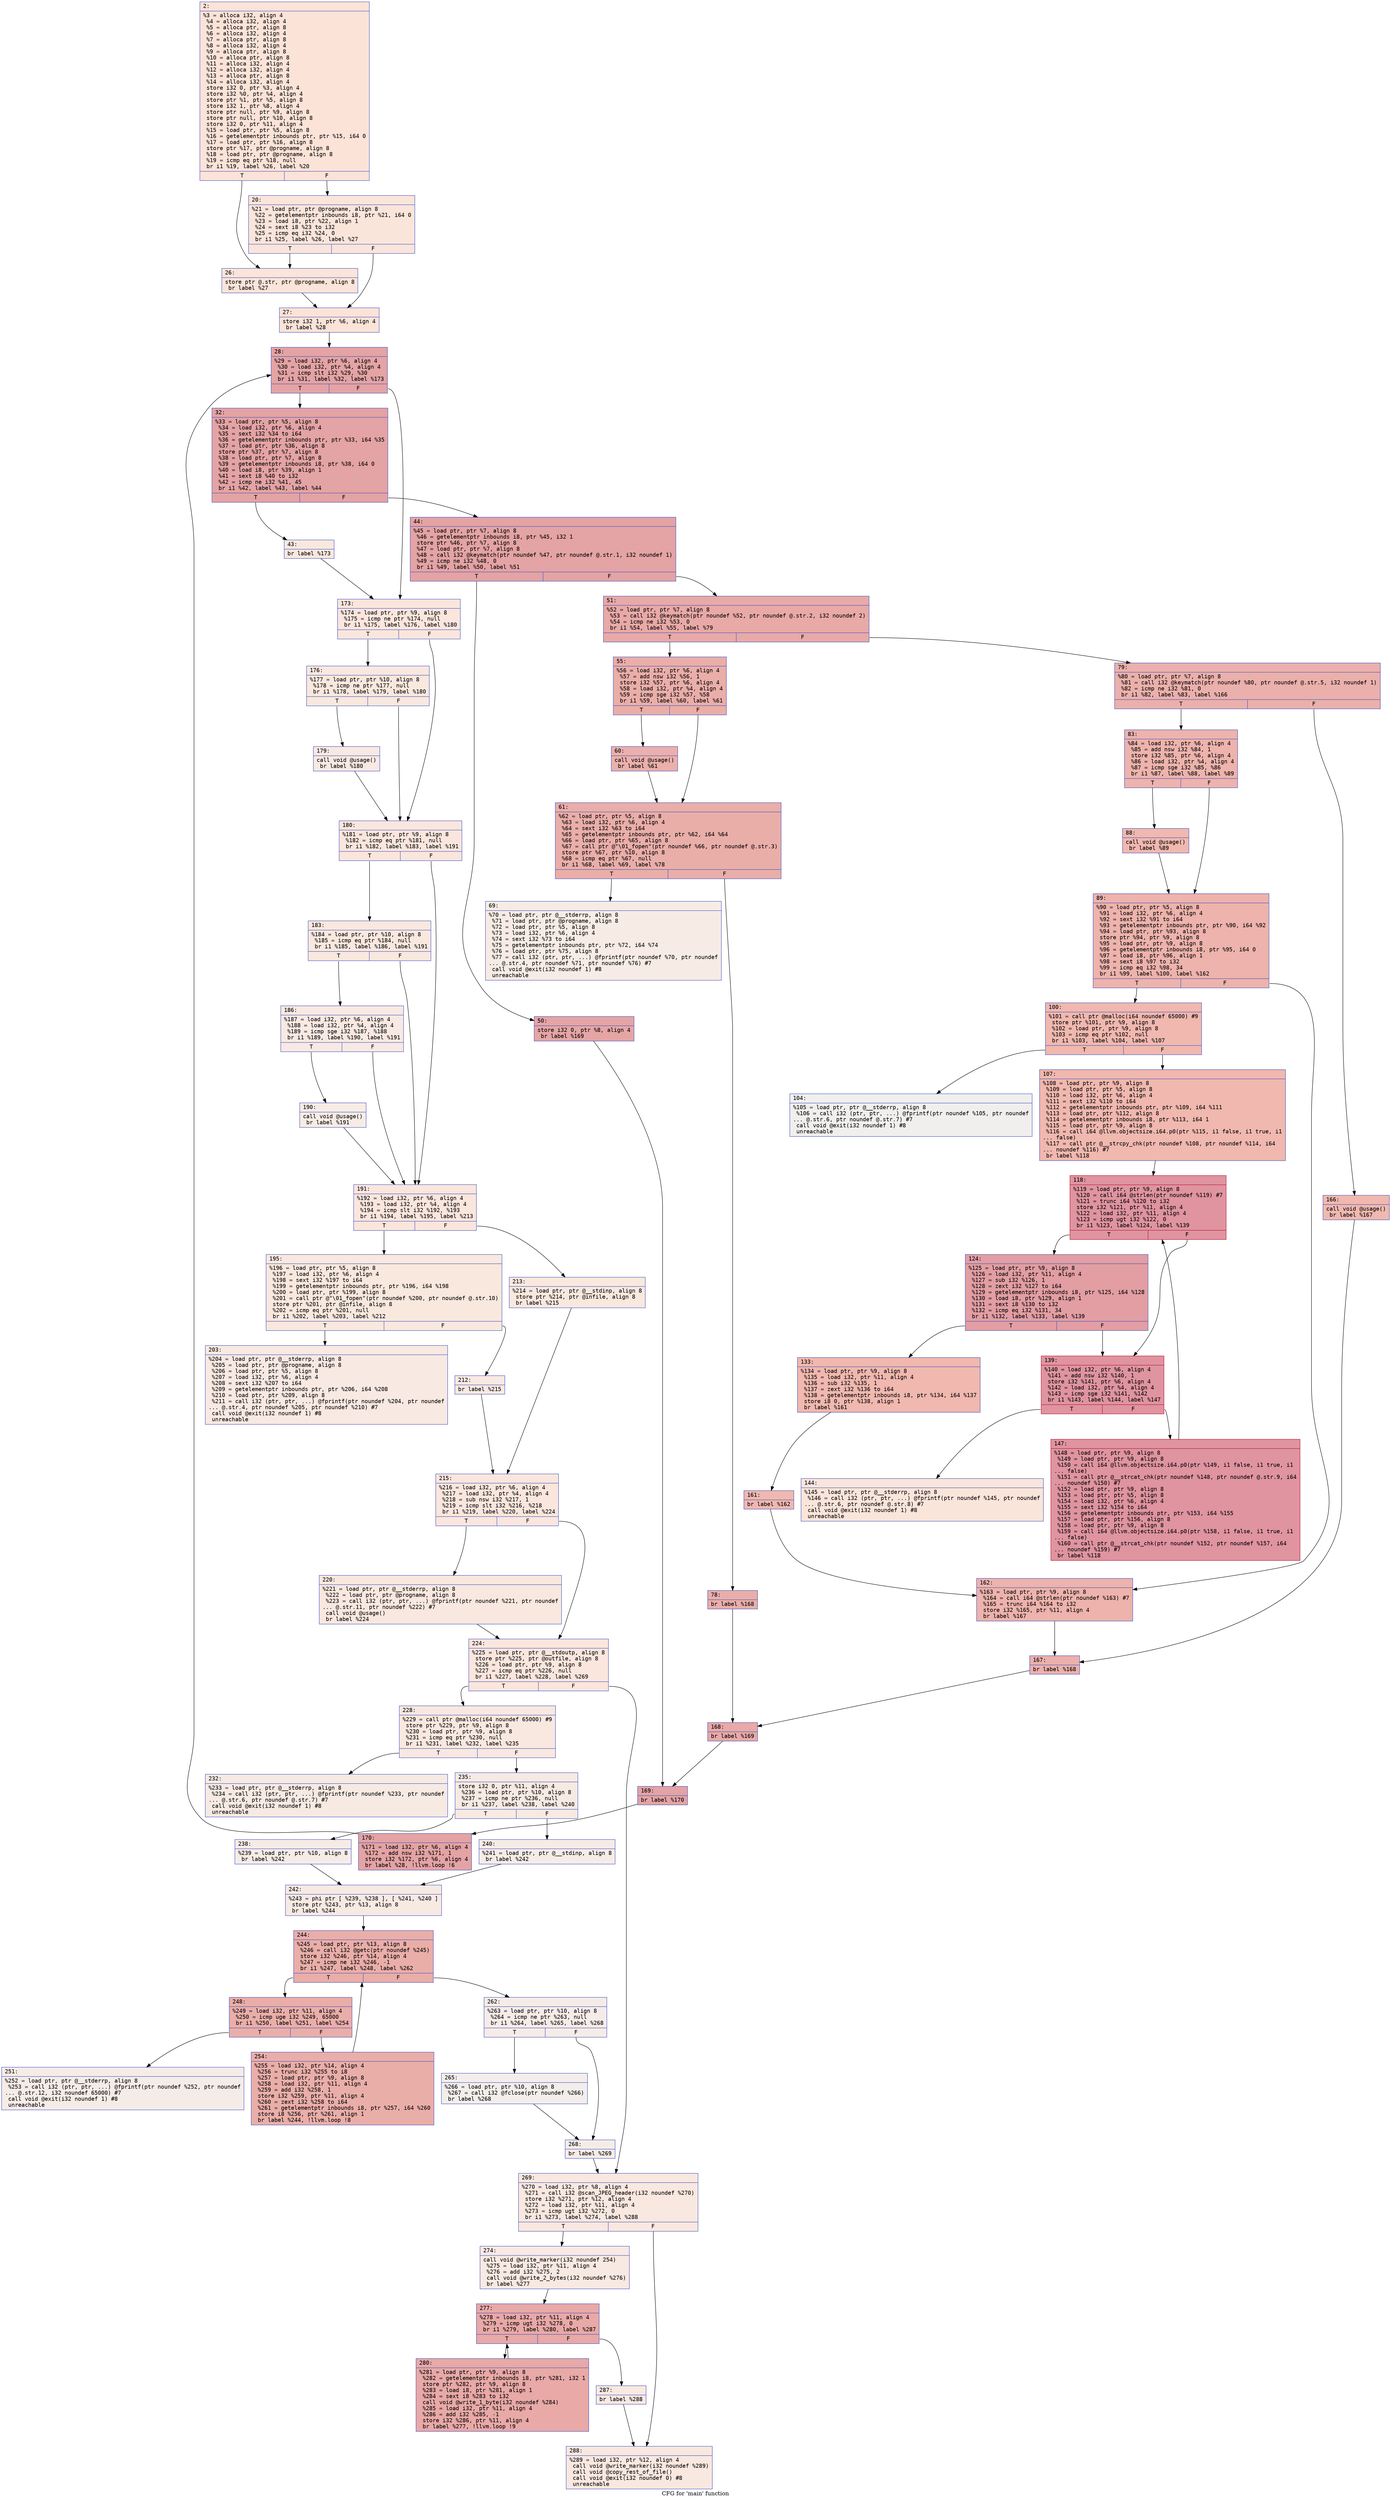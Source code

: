 digraph "CFG for 'main' function" {
	label="CFG for 'main' function";

	Node0x6000022722b0 [shape=record,color="#3d50c3ff", style=filled, fillcolor="#f6bfa670" fontname="Courier",label="{2:\l|  %3 = alloca i32, align 4\l  %4 = alloca i32, align 4\l  %5 = alloca ptr, align 8\l  %6 = alloca i32, align 4\l  %7 = alloca ptr, align 8\l  %8 = alloca i32, align 4\l  %9 = alloca ptr, align 8\l  %10 = alloca ptr, align 8\l  %11 = alloca i32, align 4\l  %12 = alloca i32, align 4\l  %13 = alloca ptr, align 8\l  %14 = alloca i32, align 4\l  store i32 0, ptr %3, align 4\l  store i32 %0, ptr %4, align 4\l  store ptr %1, ptr %5, align 8\l  store i32 1, ptr %8, align 4\l  store ptr null, ptr %9, align 8\l  store ptr null, ptr %10, align 8\l  store i32 0, ptr %11, align 4\l  %15 = load ptr, ptr %5, align 8\l  %16 = getelementptr inbounds ptr, ptr %15, i64 0\l  %17 = load ptr, ptr %16, align 8\l  store ptr %17, ptr @progname, align 8\l  %18 = load ptr, ptr @progname, align 8\l  %19 = icmp eq ptr %18, null\l  br i1 %19, label %26, label %20\l|{<s0>T|<s1>F}}"];
	Node0x6000022722b0:s0 -> Node0x600002272350[tooltip="2 -> 26\nProbability 50.00%" ];
	Node0x6000022722b0:s1 -> Node0x600002272300[tooltip="2 -> 20\nProbability 50.00%" ];
	Node0x600002272300 [shape=record,color="#3d50c3ff", style=filled, fillcolor="#f4c5ad70" fontname="Courier",label="{20:\l|  %21 = load ptr, ptr @progname, align 8\l  %22 = getelementptr inbounds i8, ptr %21, i64 0\l  %23 = load i8, ptr %22, align 1\l  %24 = sext i8 %23 to i32\l  %25 = icmp eq i32 %24, 0\l  br i1 %25, label %26, label %27\l|{<s0>T|<s1>F}}"];
	Node0x600002272300:s0 -> Node0x600002272350[tooltip="20 -> 26\nProbability 50.00%" ];
	Node0x600002272300:s1 -> Node0x6000022723a0[tooltip="20 -> 27\nProbability 50.00%" ];
	Node0x600002272350 [shape=record,color="#3d50c3ff", style=filled, fillcolor="#f5c1a970" fontname="Courier",label="{26:\l|  store ptr @.str, ptr @progname, align 8\l  br label %27\l}"];
	Node0x600002272350 -> Node0x6000022723a0[tooltip="26 -> 27\nProbability 100.00%" ];
	Node0x6000022723a0 [shape=record,color="#3d50c3ff", style=filled, fillcolor="#f6bfa670" fontname="Courier",label="{27:\l|  store i32 1, ptr %6, align 4\l  br label %28\l}"];
	Node0x6000022723a0 -> Node0x6000022723f0[tooltip="27 -> 28\nProbability 100.00%" ];
	Node0x6000022723f0 [shape=record,color="#3d50c3ff", style=filled, fillcolor="#c32e3170" fontname="Courier",label="{28:\l|  %29 = load i32, ptr %6, align 4\l  %30 = load i32, ptr %4, align 4\l  %31 = icmp slt i32 %29, %30\l  br i1 %31, label %32, label %173\l|{<s0>T|<s1>F}}"];
	Node0x6000022723f0:s0 -> Node0x600002272440[tooltip="28 -> 32\nProbability 100.00%" ];
	Node0x6000022723f0:s1 -> Node0x600002272da0[tooltip="28 -> 173\nProbability 0.00%" ];
	Node0x600002272440 [shape=record,color="#3d50c3ff", style=filled, fillcolor="#c32e3170" fontname="Courier",label="{32:\l|  %33 = load ptr, ptr %5, align 8\l  %34 = load i32, ptr %6, align 4\l  %35 = sext i32 %34 to i64\l  %36 = getelementptr inbounds ptr, ptr %33, i64 %35\l  %37 = load ptr, ptr %36, align 8\l  store ptr %37, ptr %7, align 8\l  %38 = load ptr, ptr %7, align 8\l  %39 = getelementptr inbounds i8, ptr %38, i64 0\l  %40 = load i8, ptr %39, align 1\l  %41 = sext i8 %40 to i32\l  %42 = icmp ne i32 %41, 45\l  br i1 %42, label %43, label %44\l|{<s0>T|<s1>F}}"];
	Node0x600002272440:s0 -> Node0x600002272490[tooltip="32 -> 43\nProbability 0.00%" ];
	Node0x600002272440:s1 -> Node0x6000022724e0[tooltip="32 -> 44\nProbability 100.00%" ];
	Node0x600002272490 [shape=record,color="#3d50c3ff", style=filled, fillcolor="#f2cab570" fontname="Courier",label="{43:\l|  br label %173\l}"];
	Node0x600002272490 -> Node0x600002272da0[tooltip="43 -> 173\nProbability 100.00%" ];
	Node0x6000022724e0 [shape=record,color="#3d50c3ff", style=filled, fillcolor="#c32e3170" fontname="Courier",label="{44:\l|  %45 = load ptr, ptr %7, align 8\l  %46 = getelementptr inbounds i8, ptr %45, i32 1\l  store ptr %46, ptr %7, align 8\l  %47 = load ptr, ptr %7, align 8\l  %48 = call i32 @keymatch(ptr noundef %47, ptr noundef @.str.1, i32 noundef 1)\l  %49 = icmp ne i32 %48, 0\l  br i1 %49, label %50, label %51\l|{<s0>T|<s1>F}}"];
	Node0x6000022724e0:s0 -> Node0x600002272530[tooltip="44 -> 50\nProbability 62.50%" ];
	Node0x6000022724e0:s1 -> Node0x600002272580[tooltip="44 -> 51\nProbability 37.50%" ];
	Node0x600002272530 [shape=record,color="#3d50c3ff", style=filled, fillcolor="#c5333470" fontname="Courier",label="{50:\l|  store i32 0, ptr %8, align 4\l  br label %169\l}"];
	Node0x600002272530 -> Node0x600002272d00[tooltip="50 -> 169\nProbability 100.00%" ];
	Node0x600002272580 [shape=record,color="#3d50c3ff", style=filled, fillcolor="#ca3b3770" fontname="Courier",label="{51:\l|  %52 = load ptr, ptr %7, align 8\l  %53 = call i32 @keymatch(ptr noundef %52, ptr noundef @.str.2, i32 noundef 2)\l  %54 = icmp ne i32 %53, 0\l  br i1 %54, label %55, label %79\l|{<s0>T|<s1>F}}"];
	Node0x600002272580:s0 -> Node0x6000022725d0[tooltip="51 -> 55\nProbability 62.50%" ];
	Node0x600002272580:s1 -> Node0x600002272760[tooltip="51 -> 79\nProbability 37.50%" ];
	Node0x6000022725d0 [shape=record,color="#3d50c3ff", style=filled, fillcolor="#d0473d70" fontname="Courier",label="{55:\l|  %56 = load i32, ptr %6, align 4\l  %57 = add nsw i32 %56, 1\l  store i32 %57, ptr %6, align 4\l  %58 = load i32, ptr %4, align 4\l  %59 = icmp sge i32 %57, %58\l  br i1 %59, label %60, label %61\l|{<s0>T|<s1>F}}"];
	Node0x6000022725d0:s0 -> Node0x600002272620[tooltip="55 -> 60\nProbability 50.00%" ];
	Node0x6000022725d0:s1 -> Node0x600002272670[tooltip="55 -> 61\nProbability 50.00%" ];
	Node0x600002272620 [shape=record,color="#3d50c3ff", style=filled, fillcolor="#d24b4070" fontname="Courier",label="{60:\l|  call void @usage()\l  br label %61\l}"];
	Node0x600002272620 -> Node0x600002272670[tooltip="60 -> 61\nProbability 100.00%" ];
	Node0x600002272670 [shape=record,color="#3d50c3ff", style=filled, fillcolor="#d0473d70" fontname="Courier",label="{61:\l|  %62 = load ptr, ptr %5, align 8\l  %63 = load i32, ptr %6, align 4\l  %64 = sext i32 %63 to i64\l  %65 = getelementptr inbounds ptr, ptr %62, i64 %64\l  %66 = load ptr, ptr %65, align 8\l  %67 = call ptr @\"\\01_fopen\"(ptr noundef %66, ptr noundef @.str.3)\l  store ptr %67, ptr %10, align 8\l  %68 = icmp eq ptr %67, null\l  br i1 %68, label %69, label %78\l|{<s0>T|<s1>F}}"];
	Node0x600002272670:s0 -> Node0x6000022726c0[tooltip="61 -> 69\nProbability 0.00%" ];
	Node0x600002272670:s1 -> Node0x600002272710[tooltip="61 -> 78\nProbability 100.00%" ];
	Node0x6000022726c0 [shape=record,color="#3d50c3ff", style=filled, fillcolor="#ecd3c570" fontname="Courier",label="{69:\l|  %70 = load ptr, ptr @__stderrp, align 8\l  %71 = load ptr, ptr @progname, align 8\l  %72 = load ptr, ptr %5, align 8\l  %73 = load i32, ptr %6, align 4\l  %74 = sext i32 %73 to i64\l  %75 = getelementptr inbounds ptr, ptr %72, i64 %74\l  %76 = load ptr, ptr %75, align 8\l  %77 = call i32 (ptr, ptr, ...) @fprintf(ptr noundef %70, ptr noundef\l... @.str.4, ptr noundef %71, ptr noundef %76) #7\l  call void @exit(i32 noundef 1) #8\l  unreachable\l}"];
	Node0x600002272710 [shape=record,color="#3d50c3ff", style=filled, fillcolor="#d0473d70" fontname="Courier",label="{78:\l|  br label %168\l}"];
	Node0x600002272710 -> Node0x600002272cb0[tooltip="78 -> 168\nProbability 100.00%" ];
	Node0x600002272760 [shape=record,color="#3d50c3ff", style=filled, fillcolor="#d24b4070" fontname="Courier",label="{79:\l|  %80 = load ptr, ptr %7, align 8\l  %81 = call i32 @keymatch(ptr noundef %80, ptr noundef @.str.5, i32 noundef 1)\l  %82 = icmp ne i32 %81, 0\l  br i1 %82, label %83, label %166\l|{<s0>T|<s1>F}}"];
	Node0x600002272760:s0 -> Node0x6000022727b0[tooltip="79 -> 83\nProbability 62.50%" ];
	Node0x600002272760:s1 -> Node0x600002272c10[tooltip="79 -> 166\nProbability 37.50%" ];
	Node0x6000022727b0 [shape=record,color="#3d50c3ff", style=filled, fillcolor="#d6524470" fontname="Courier",label="{83:\l|  %84 = load i32, ptr %6, align 4\l  %85 = add nsw i32 %84, 1\l  store i32 %85, ptr %6, align 4\l  %86 = load i32, ptr %4, align 4\l  %87 = icmp sge i32 %85, %86\l  br i1 %87, label %88, label %89\l|{<s0>T|<s1>F}}"];
	Node0x6000022727b0:s0 -> Node0x600002272800[tooltip="83 -> 88\nProbability 50.00%" ];
	Node0x6000022727b0:s1 -> Node0x600002272850[tooltip="83 -> 89\nProbability 50.00%" ];
	Node0x600002272800 [shape=record,color="#3d50c3ff", style=filled, fillcolor="#dc5d4a70" fontname="Courier",label="{88:\l|  call void @usage()\l  br label %89\l}"];
	Node0x600002272800 -> Node0x600002272850[tooltip="88 -> 89\nProbability 100.00%" ];
	Node0x600002272850 [shape=record,color="#3d50c3ff", style=filled, fillcolor="#d6524470" fontname="Courier",label="{89:\l|  %90 = load ptr, ptr %5, align 8\l  %91 = load i32, ptr %6, align 4\l  %92 = sext i32 %91 to i64\l  %93 = getelementptr inbounds ptr, ptr %90, i64 %92\l  %94 = load ptr, ptr %93, align 8\l  store ptr %94, ptr %9, align 8\l  %95 = load ptr, ptr %9, align 8\l  %96 = getelementptr inbounds i8, ptr %95, i64 0\l  %97 = load i8, ptr %96, align 1\l  %98 = sext i8 %97 to i32\l  %99 = icmp eq i32 %98, 34\l  br i1 %99, label %100, label %162\l|{<s0>T|<s1>F}}"];
	Node0x600002272850:s0 -> Node0x6000022728a0[tooltip="89 -> 100\nProbability 50.00%" ];
	Node0x600002272850:s1 -> Node0x600002272bc0[tooltip="89 -> 162\nProbability 50.00%" ];
	Node0x6000022728a0 [shape=record,color="#3d50c3ff", style=filled, fillcolor="#dc5d4a70" fontname="Courier",label="{100:\l|  %101 = call ptr @malloc(i64 noundef 65000) #9\l  store ptr %101, ptr %9, align 8\l  %102 = load ptr, ptr %9, align 8\l  %103 = icmp eq ptr %102, null\l  br i1 %103, label %104, label %107\l|{<s0>T|<s1>F}}"];
	Node0x6000022728a0:s0 -> Node0x6000022728f0[tooltip="100 -> 104\nProbability 0.00%" ];
	Node0x6000022728a0:s1 -> Node0x600002272940[tooltip="100 -> 107\nProbability 100.00%" ];
	Node0x6000022728f0 [shape=record,color="#3d50c3ff", style=filled, fillcolor="#e0dbd870" fontname="Courier",label="{104:\l|  %105 = load ptr, ptr @__stderrp, align 8\l  %106 = call i32 (ptr, ptr, ...) @fprintf(ptr noundef %105, ptr noundef\l... @.str.6, ptr noundef @.str.7) #7\l  call void @exit(i32 noundef 1) #8\l  unreachable\l}"];
	Node0x600002272940 [shape=record,color="#3d50c3ff", style=filled, fillcolor="#dc5d4a70" fontname="Courier",label="{107:\l|  %108 = load ptr, ptr %9, align 8\l  %109 = load ptr, ptr %5, align 8\l  %110 = load i32, ptr %6, align 4\l  %111 = sext i32 %110 to i64\l  %112 = getelementptr inbounds ptr, ptr %109, i64 %111\l  %113 = load ptr, ptr %112, align 8\l  %114 = getelementptr inbounds i8, ptr %113, i64 1\l  %115 = load ptr, ptr %9, align 8\l  %116 = call i64 @llvm.objectsize.i64.p0(ptr %115, i1 false, i1 true, i1\l... false)\l  %117 = call ptr @__strcpy_chk(ptr noundef %108, ptr noundef %114, i64\l... noundef %116) #7\l  br label %118\l}"];
	Node0x600002272940 -> Node0x600002272990[tooltip="107 -> 118\nProbability 100.00%" ];
	Node0x600002272990 [shape=record,color="#b70d28ff", style=filled, fillcolor="#b70d2870" fontname="Courier",label="{118:\l|  %119 = load ptr, ptr %9, align 8\l  %120 = call i64 @strlen(ptr noundef %119) #7\l  %121 = trunc i64 %120 to i32\l  store i32 %121, ptr %11, align 4\l  %122 = load i32, ptr %11, align 4\l  %123 = icmp ugt i32 %122, 0\l  br i1 %123, label %124, label %139\l|{<s0>T|<s1>F}}"];
	Node0x600002272990:s0 -> Node0x6000022729e0[tooltip="118 -> 124\nProbability 50.00%" ];
	Node0x600002272990:s1 -> Node0x600002272a80[tooltip="118 -> 139\nProbability 50.00%" ];
	Node0x6000022729e0 [shape=record,color="#3d50c3ff", style=filled, fillcolor="#be242e70" fontname="Courier",label="{124:\l|  %125 = load ptr, ptr %9, align 8\l  %126 = load i32, ptr %11, align 4\l  %127 = sub i32 %126, 1\l  %128 = zext i32 %127 to i64\l  %129 = getelementptr inbounds i8, ptr %125, i64 %128\l  %130 = load i8, ptr %129, align 1\l  %131 = sext i8 %130 to i32\l  %132 = icmp eq i32 %131, 34\l  br i1 %132, label %133, label %139\l|{<s0>T|<s1>F}}"];
	Node0x6000022729e0:s0 -> Node0x600002272a30[tooltip="124 -> 133\nProbability 3.12%" ];
	Node0x6000022729e0:s1 -> Node0x600002272a80[tooltip="124 -> 139\nProbability 96.88%" ];
	Node0x600002272a30 [shape=record,color="#3d50c3ff", style=filled, fillcolor="#dc5d4a70" fontname="Courier",label="{133:\l|  %134 = load ptr, ptr %9, align 8\l  %135 = load i32, ptr %11, align 4\l  %136 = sub i32 %135, 1\l  %137 = zext i32 %136 to i64\l  %138 = getelementptr inbounds i8, ptr %134, i64 %137\l  store i8 0, ptr %138, align 1\l  br label %161\l}"];
	Node0x600002272a30 -> Node0x600002272b70[tooltip="133 -> 161\nProbability 100.00%" ];
	Node0x600002272a80 [shape=record,color="#b70d28ff", style=filled, fillcolor="#b70d2870" fontname="Courier",label="{139:\l|  %140 = load i32, ptr %6, align 4\l  %141 = add nsw i32 %140, 1\l  store i32 %141, ptr %6, align 4\l  %142 = load i32, ptr %4, align 4\l  %143 = icmp sge i32 %141, %142\l  br i1 %143, label %144, label %147\l|{<s0>T|<s1>F}}"];
	Node0x600002272a80:s0 -> Node0x600002272ad0[tooltip="139 -> 144\nProbability 0.00%" ];
	Node0x600002272a80:s1 -> Node0x600002272b20[tooltip="139 -> 147\nProbability 100.00%" ];
	Node0x600002272ad0 [shape=record,color="#3d50c3ff", style=filled, fillcolor="#f4c5ad70" fontname="Courier",label="{144:\l|  %145 = load ptr, ptr @__stderrp, align 8\l  %146 = call i32 (ptr, ptr, ...) @fprintf(ptr noundef %145, ptr noundef\l... @.str.6, ptr noundef @.str.8) #7\l  call void @exit(i32 noundef 1) #8\l  unreachable\l}"];
	Node0x600002272b20 [shape=record,color="#b70d28ff", style=filled, fillcolor="#b70d2870" fontname="Courier",label="{147:\l|  %148 = load ptr, ptr %9, align 8\l  %149 = load ptr, ptr %9, align 8\l  %150 = call i64 @llvm.objectsize.i64.p0(ptr %149, i1 false, i1 true, i1\l... false)\l  %151 = call ptr @__strcat_chk(ptr noundef %148, ptr noundef @.str.9, i64\l... noundef %150) #7\l  %152 = load ptr, ptr %9, align 8\l  %153 = load ptr, ptr %5, align 8\l  %154 = load i32, ptr %6, align 4\l  %155 = sext i32 %154 to i64\l  %156 = getelementptr inbounds ptr, ptr %153, i64 %155\l  %157 = load ptr, ptr %156, align 8\l  %158 = load ptr, ptr %9, align 8\l  %159 = call i64 @llvm.objectsize.i64.p0(ptr %158, i1 false, i1 true, i1\l... false)\l  %160 = call ptr @__strcat_chk(ptr noundef %152, ptr noundef %157, i64\l... noundef %159) #7\l  br label %118\l}"];
	Node0x600002272b20 -> Node0x600002272990[tooltip="147 -> 118\nProbability 100.00%" ];
	Node0x600002272b70 [shape=record,color="#3d50c3ff", style=filled, fillcolor="#dc5d4a70" fontname="Courier",label="{161:\l|  br label %162\l}"];
	Node0x600002272b70 -> Node0x600002272bc0[tooltip="161 -> 162\nProbability 100.00%" ];
	Node0x600002272bc0 [shape=record,color="#3d50c3ff", style=filled, fillcolor="#d6524470" fontname="Courier",label="{162:\l|  %163 = load ptr, ptr %9, align 8\l  %164 = call i64 @strlen(ptr noundef %163) #7\l  %165 = trunc i64 %164 to i32\l  store i32 %165, ptr %11, align 4\l  br label %167\l}"];
	Node0x600002272bc0 -> Node0x600002272c60[tooltip="162 -> 167\nProbability 100.00%" ];
	Node0x600002272c10 [shape=record,color="#3d50c3ff", style=filled, fillcolor="#dc5d4a70" fontname="Courier",label="{166:\l|  call void @usage()\l  br label %167\l}"];
	Node0x600002272c10 -> Node0x600002272c60[tooltip="166 -> 167\nProbability 100.00%" ];
	Node0x600002272c60 [shape=record,color="#3d50c3ff", style=filled, fillcolor="#d24b4070" fontname="Courier",label="{167:\l|  br label %168\l}"];
	Node0x600002272c60 -> Node0x600002272cb0[tooltip="167 -> 168\nProbability 100.00%" ];
	Node0x600002272cb0 [shape=record,color="#3d50c3ff", style=filled, fillcolor="#ca3b3770" fontname="Courier",label="{168:\l|  br label %169\l}"];
	Node0x600002272cb0 -> Node0x600002272d00[tooltip="168 -> 169\nProbability 100.00%" ];
	Node0x600002272d00 [shape=record,color="#3d50c3ff", style=filled, fillcolor="#c32e3170" fontname="Courier",label="{169:\l|  br label %170\l}"];
	Node0x600002272d00 -> Node0x600002272d50[tooltip="169 -> 170\nProbability 100.00%" ];
	Node0x600002272d50 [shape=record,color="#3d50c3ff", style=filled, fillcolor="#c32e3170" fontname="Courier",label="{170:\l|  %171 = load i32, ptr %6, align 4\l  %172 = add nsw i32 %171, 1\l  store i32 %172, ptr %6, align 4\l  br label %28, !llvm.loop !6\l}"];
	Node0x600002272d50 -> Node0x6000022723f0[tooltip="170 -> 28\nProbability 100.00%" ];
	Node0x600002272da0 [shape=record,color="#3d50c3ff", style=filled, fillcolor="#f3c7b170" fontname="Courier",label="{173:\l|  %174 = load ptr, ptr %9, align 8\l  %175 = icmp ne ptr %174, null\l  br i1 %175, label %176, label %180\l|{<s0>T|<s1>F}}"];
	Node0x600002272da0:s0 -> Node0x600002272df0[tooltip="173 -> 176\nProbability 50.00%" ];
	Node0x600002272da0:s1 -> Node0x600002272e90[tooltip="173 -> 180\nProbability 50.00%" ];
	Node0x600002272df0 [shape=record,color="#3d50c3ff", style=filled, fillcolor="#f2cab570" fontname="Courier",label="{176:\l|  %177 = load ptr, ptr %10, align 8\l  %178 = icmp ne ptr %177, null\l  br i1 %178, label %179, label %180\l|{<s0>T|<s1>F}}"];
	Node0x600002272df0:s0 -> Node0x600002272e40[tooltip="176 -> 179\nProbability 50.00%" ];
	Node0x600002272df0:s1 -> Node0x600002272e90[tooltip="176 -> 180\nProbability 50.00%" ];
	Node0x600002272e40 [shape=record,color="#3d50c3ff", style=filled, fillcolor="#efcebd70" fontname="Courier",label="{179:\l|  call void @usage()\l  br label %180\l}"];
	Node0x600002272e40 -> Node0x600002272e90[tooltip="179 -> 180\nProbability 100.00%" ];
	Node0x600002272e90 [shape=record,color="#3d50c3ff", style=filled, fillcolor="#f3c7b170" fontname="Courier",label="{180:\l|  %181 = load ptr, ptr %9, align 8\l  %182 = icmp eq ptr %181, null\l  br i1 %182, label %183, label %191\l|{<s0>T|<s1>F}}"];
	Node0x600002272e90:s0 -> Node0x600002272ee0[tooltip="180 -> 183\nProbability 50.00%" ];
	Node0x600002272e90:s1 -> Node0x600002272fd0[tooltip="180 -> 191\nProbability 50.00%" ];
	Node0x600002272ee0 [shape=record,color="#3d50c3ff", style=filled, fillcolor="#f2cab570" fontname="Courier",label="{183:\l|  %184 = load ptr, ptr %10, align 8\l  %185 = icmp eq ptr %184, null\l  br i1 %185, label %186, label %191\l|{<s0>T|<s1>F}}"];
	Node0x600002272ee0:s0 -> Node0x600002272f30[tooltip="183 -> 186\nProbability 50.00%" ];
	Node0x600002272ee0:s1 -> Node0x600002272fd0[tooltip="183 -> 191\nProbability 50.00%" ];
	Node0x600002272f30 [shape=record,color="#3d50c3ff", style=filled, fillcolor="#efcebd70" fontname="Courier",label="{186:\l|  %187 = load i32, ptr %6, align 4\l  %188 = load i32, ptr %4, align 4\l  %189 = icmp sge i32 %187, %188\l  br i1 %189, label %190, label %191\l|{<s0>T|<s1>F}}"];
	Node0x600002272f30:s0 -> Node0x600002272f80[tooltip="186 -> 190\nProbability 50.00%" ];
	Node0x600002272f30:s1 -> Node0x600002272fd0[tooltip="186 -> 191\nProbability 50.00%" ];
	Node0x600002272f80 [shape=record,color="#3d50c3ff", style=filled, fillcolor="#ecd3c570" fontname="Courier",label="{190:\l|  call void @usage()\l  br label %191\l}"];
	Node0x600002272f80 -> Node0x600002272fd0[tooltip="190 -> 191\nProbability 100.00%" ];
	Node0x600002272fd0 [shape=record,color="#3d50c3ff", style=filled, fillcolor="#f3c7b170" fontname="Courier",label="{191:\l|  %192 = load i32, ptr %6, align 4\l  %193 = load i32, ptr %4, align 4\l  %194 = icmp slt i32 %192, %193\l  br i1 %194, label %195, label %213\l|{<s0>T|<s1>F}}"];
	Node0x600002272fd0:s0 -> Node0x600002273020[tooltip="191 -> 195\nProbability 50.00%" ];
	Node0x600002272fd0:s1 -> Node0x600002273110[tooltip="191 -> 213\nProbability 50.00%" ];
	Node0x600002273020 [shape=record,color="#3d50c3ff", style=filled, fillcolor="#f2cab570" fontname="Courier",label="{195:\l|  %196 = load ptr, ptr %5, align 8\l  %197 = load i32, ptr %6, align 4\l  %198 = sext i32 %197 to i64\l  %199 = getelementptr inbounds ptr, ptr %196, i64 %198\l  %200 = load ptr, ptr %199, align 8\l  %201 = call ptr @\"\\01_fopen\"(ptr noundef %200, ptr noundef @.str.10)\l  store ptr %201, ptr @infile, align 8\l  %202 = icmp eq ptr %201, null\l  br i1 %202, label %203, label %212\l|{<s0>T|<s1>F}}"];
	Node0x600002273020:s0 -> Node0x600002273070[tooltip="195 -> 203\nProbability 50.00%" ];
	Node0x600002273020:s1 -> Node0x6000022730c0[tooltip="195 -> 212\nProbability 50.00%" ];
	Node0x600002273070 [shape=record,color="#3d50c3ff", style=filled, fillcolor="#efcebd70" fontname="Courier",label="{203:\l|  %204 = load ptr, ptr @__stderrp, align 8\l  %205 = load ptr, ptr @progname, align 8\l  %206 = load ptr, ptr %5, align 8\l  %207 = load i32, ptr %6, align 4\l  %208 = sext i32 %207 to i64\l  %209 = getelementptr inbounds ptr, ptr %206, i64 %208\l  %210 = load ptr, ptr %209, align 8\l  %211 = call i32 (ptr, ptr, ...) @fprintf(ptr noundef %204, ptr noundef\l... @.str.4, ptr noundef %205, ptr noundef %210) #7\l  call void @exit(i32 noundef 1) #8\l  unreachable\l}"];
	Node0x6000022730c0 [shape=record,color="#3d50c3ff", style=filled, fillcolor="#efcebd70" fontname="Courier",label="{212:\l|  br label %215\l}"];
	Node0x6000022730c0 -> Node0x600002273160[tooltip="212 -> 215\nProbability 100.00%" ];
	Node0x600002273110 [shape=record,color="#3d50c3ff", style=filled, fillcolor="#f2cab570" fontname="Courier",label="{213:\l|  %214 = load ptr, ptr @__stdinp, align 8\l  store ptr %214, ptr @infile, align 8\l  br label %215\l}"];
	Node0x600002273110 -> Node0x600002273160[tooltip="213 -> 215\nProbability 100.00%" ];
	Node0x600002273160 [shape=record,color="#3d50c3ff", style=filled, fillcolor="#f3c7b170" fontname="Courier",label="{215:\l|  %216 = load i32, ptr %6, align 4\l  %217 = load i32, ptr %4, align 4\l  %218 = sub nsw i32 %217, 1\l  %219 = icmp slt i32 %216, %218\l  br i1 %219, label %220, label %224\l|{<s0>T|<s1>F}}"];
	Node0x600002273160:s0 -> Node0x6000022731b0[tooltip="215 -> 220\nProbability 50.00%" ];
	Node0x600002273160:s1 -> Node0x600002273200[tooltip="215 -> 224\nProbability 50.00%" ];
	Node0x6000022731b0 [shape=record,color="#3d50c3ff", style=filled, fillcolor="#f1ccb870" fontname="Courier",label="{220:\l|  %221 = load ptr, ptr @__stderrp, align 8\l  %222 = load ptr, ptr @progname, align 8\l  %223 = call i32 (ptr, ptr, ...) @fprintf(ptr noundef %221, ptr noundef\l... @.str.11, ptr noundef %222) #7\l  call void @usage()\l  br label %224\l}"];
	Node0x6000022731b0 -> Node0x600002273200[tooltip="220 -> 224\nProbability 100.00%" ];
	Node0x600002273200 [shape=record,color="#3d50c3ff", style=filled, fillcolor="#f3c7b170" fontname="Courier",label="{224:\l|  %225 = load ptr, ptr @__stdoutp, align 8\l  store ptr %225, ptr @outfile, align 8\l  %226 = load ptr, ptr %9, align 8\l  %227 = icmp eq ptr %226, null\l  br i1 %227, label %228, label %269\l|{<s0>T|<s1>F}}"];
	Node0x600002273200:s0 -> Node0x600002273250[tooltip="224 -> 228\nProbability 50.00%" ];
	Node0x600002273200:s1 -> Node0x600002273660[tooltip="224 -> 269\nProbability 50.00%" ];
	Node0x600002273250 [shape=record,color="#3d50c3ff", style=filled, fillcolor="#f1ccb870" fontname="Courier",label="{228:\l|  %229 = call ptr @malloc(i64 noundef 65000) #9\l  store ptr %229, ptr %9, align 8\l  %230 = load ptr, ptr %9, align 8\l  %231 = icmp eq ptr %230, null\l  br i1 %231, label %232, label %235\l|{<s0>T|<s1>F}}"];
	Node0x600002273250:s0 -> Node0x6000022732a0[tooltip="228 -> 232\nProbability 50.00%" ];
	Node0x600002273250:s1 -> Node0x6000022732f0[tooltip="228 -> 235\nProbability 50.00%" ];
	Node0x6000022732a0 [shape=record,color="#3d50c3ff", style=filled, fillcolor="#eed0c070" fontname="Courier",label="{232:\l|  %233 = load ptr, ptr @__stderrp, align 8\l  %234 = call i32 (ptr, ptr, ...) @fprintf(ptr noundef %233, ptr noundef\l... @.str.6, ptr noundef @.str.7) #7\l  call void @exit(i32 noundef 1) #8\l  unreachable\l}"];
	Node0x6000022732f0 [shape=record,color="#3d50c3ff", style=filled, fillcolor="#eed0c070" fontname="Courier",label="{235:\l|  store i32 0, ptr %11, align 4\l  %236 = load ptr, ptr %10, align 8\l  %237 = icmp ne ptr %236, null\l  br i1 %237, label %238, label %240\l|{<s0>T|<s1>F}}"];
	Node0x6000022732f0:s0 -> Node0x600002273340[tooltip="235 -> 238\nProbability 50.00%" ];
	Node0x6000022732f0:s1 -> Node0x600002273390[tooltip="235 -> 240\nProbability 50.00%" ];
	Node0x600002273340 [shape=record,color="#3d50c3ff", style=filled, fillcolor="#ead5c970" fontname="Courier",label="{238:\l|  %239 = load ptr, ptr %10, align 8\l  br label %242\l}"];
	Node0x600002273340 -> Node0x6000022733e0[tooltip="238 -> 242\nProbability 100.00%" ];
	Node0x600002273390 [shape=record,color="#3d50c3ff", style=filled, fillcolor="#ead5c970" fontname="Courier",label="{240:\l|  %241 = load ptr, ptr @__stdinp, align 8\l  br label %242\l}"];
	Node0x600002273390 -> Node0x6000022733e0[tooltip="240 -> 242\nProbability 100.00%" ];
	Node0x6000022733e0 [shape=record,color="#3d50c3ff", style=filled, fillcolor="#eed0c070" fontname="Courier",label="{242:\l|  %243 = phi ptr [ %239, %238 ], [ %241, %240 ]\l  store ptr %243, ptr %13, align 8\l  br label %244\l}"];
	Node0x6000022733e0 -> Node0x600002273430[tooltip="242 -> 244\nProbability 100.00%" ];
	Node0x600002273430 [shape=record,color="#3d50c3ff", style=filled, fillcolor="#d0473d70" fontname="Courier",label="{244:\l|  %245 = load ptr, ptr %13, align 8\l  %246 = call i32 @getc(ptr noundef %245)\l  store i32 %246, ptr %14, align 4\l  %247 = icmp ne i32 %246, -1\l  br i1 %247, label %248, label %262\l|{<s0>T|<s1>F}}"];
	Node0x600002273430:s0 -> Node0x600002273480[tooltip="244 -> 248\nProbability 100.00%" ];
	Node0x600002273430:s1 -> Node0x600002273570[tooltip="244 -> 262\nProbability 0.00%" ];
	Node0x600002273480 [shape=record,color="#3d50c3ff", style=filled, fillcolor="#d0473d70" fontname="Courier",label="{248:\l|  %249 = load i32, ptr %11, align 4\l  %250 = icmp uge i32 %249, 65000\l  br i1 %250, label %251, label %254\l|{<s0>T|<s1>F}}"];
	Node0x600002273480:s0 -> Node0x6000022734d0[tooltip="248 -> 251\nProbability 0.00%" ];
	Node0x600002273480:s1 -> Node0x600002273520[tooltip="248 -> 254\nProbability 100.00%" ];
	Node0x6000022734d0 [shape=record,color="#3d50c3ff", style=filled, fillcolor="#ead5c970" fontname="Courier",label="{251:\l|  %252 = load ptr, ptr @__stderrp, align 8\l  %253 = call i32 (ptr, ptr, ...) @fprintf(ptr noundef %252, ptr noundef\l... @.str.12, i32 noundef 65000) #7\l  call void @exit(i32 noundef 1) #8\l  unreachable\l}"];
	Node0x600002273520 [shape=record,color="#3d50c3ff", style=filled, fillcolor="#d0473d70" fontname="Courier",label="{254:\l|  %255 = load i32, ptr %14, align 4\l  %256 = trunc i32 %255 to i8\l  %257 = load ptr, ptr %9, align 8\l  %258 = load i32, ptr %11, align 4\l  %259 = add i32 %258, 1\l  store i32 %259, ptr %11, align 4\l  %260 = zext i32 %258 to i64\l  %261 = getelementptr inbounds i8, ptr %257, i64 %260\l  store i8 %256, ptr %261, align 1\l  br label %244, !llvm.loop !8\l}"];
	Node0x600002273520 -> Node0x600002273430[tooltip="254 -> 244\nProbability 100.00%" ];
	Node0x600002273570 [shape=record,color="#3d50c3ff", style=filled, fillcolor="#ead5c970" fontname="Courier",label="{262:\l|  %263 = load ptr, ptr %10, align 8\l  %264 = icmp ne ptr %263, null\l  br i1 %264, label %265, label %268\l|{<s0>T|<s1>F}}"];
	Node0x600002273570:s0 -> Node0x6000022735c0[tooltip="262 -> 265\nProbability 50.00%" ];
	Node0x600002273570:s1 -> Node0x600002273610[tooltip="262 -> 268\nProbability 50.00%" ];
	Node0x6000022735c0 [shape=record,color="#3d50c3ff", style=filled, fillcolor="#e5d8d170" fontname="Courier",label="{265:\l|  %266 = load ptr, ptr %10, align 8\l  %267 = call i32 @fclose(ptr noundef %266)\l  br label %268\l}"];
	Node0x6000022735c0 -> Node0x600002273610[tooltip="265 -> 268\nProbability 100.00%" ];
	Node0x600002273610 [shape=record,color="#3d50c3ff", style=filled, fillcolor="#ead5c970" fontname="Courier",label="{268:\l|  br label %269\l}"];
	Node0x600002273610 -> Node0x600002273660[tooltip="268 -> 269\nProbability 100.00%" ];
	Node0x600002273660 [shape=record,color="#3d50c3ff", style=filled, fillcolor="#f1ccb870" fontname="Courier",label="{269:\l|  %270 = load i32, ptr %8, align 4\l  %271 = call i32 @scan_JPEG_header(i32 noundef %270)\l  store i32 %271, ptr %12, align 4\l  %272 = load i32, ptr %11, align 4\l  %273 = icmp ugt i32 %272, 0\l  br i1 %273, label %274, label %288\l|{<s0>T|<s1>F}}"];
	Node0x600002273660:s0 -> Node0x6000022736b0[tooltip="269 -> 274\nProbability 50.00%" ];
	Node0x600002273660:s1 -> Node0x6000022737f0[tooltip="269 -> 288\nProbability 50.00%" ];
	Node0x6000022736b0 [shape=record,color="#3d50c3ff", style=filled, fillcolor="#efcebd70" fontname="Courier",label="{274:\l|  call void @write_marker(i32 noundef 254)\l  %275 = load i32, ptr %11, align 4\l  %276 = add i32 %275, 2\l  call void @write_2_bytes(i32 noundef %276)\l  br label %277\l}"];
	Node0x6000022736b0 -> Node0x600002273700[tooltip="274 -> 277\nProbability 100.00%" ];
	Node0x600002273700 [shape=record,color="#3d50c3ff", style=filled, fillcolor="#ca3b3770" fontname="Courier",label="{277:\l|  %278 = load i32, ptr %11, align 4\l  %279 = icmp ugt i32 %278, 0\l  br i1 %279, label %280, label %287\l|{<s0>T|<s1>F}}"];
	Node0x600002273700:s0 -> Node0x600002273750[tooltip="277 -> 280\nProbability 100.00%" ];
	Node0x600002273700:s1 -> Node0x6000022737a0[tooltip="277 -> 287\nProbability 0.00%" ];
	Node0x600002273750 [shape=record,color="#3d50c3ff", style=filled, fillcolor="#ca3b3770" fontname="Courier",label="{280:\l|  %281 = load ptr, ptr %9, align 8\l  %282 = getelementptr inbounds i8, ptr %281, i32 1\l  store ptr %282, ptr %9, align 8\l  %283 = load i8, ptr %281, align 1\l  %284 = sext i8 %283 to i32\l  call void @write_1_byte(i32 noundef %284)\l  %285 = load i32, ptr %11, align 4\l  %286 = add i32 %285, -1\l  store i32 %286, ptr %11, align 4\l  br label %277, !llvm.loop !9\l}"];
	Node0x600002273750 -> Node0x600002273700[tooltip="280 -> 277\nProbability 100.00%" ];
	Node0x6000022737a0 [shape=record,color="#3d50c3ff", style=filled, fillcolor="#efcebd70" fontname="Courier",label="{287:\l|  br label %288\l}"];
	Node0x6000022737a0 -> Node0x6000022737f0[tooltip="287 -> 288\nProbability 100.00%" ];
	Node0x6000022737f0 [shape=record,color="#3d50c3ff", style=filled, fillcolor="#f1ccb870" fontname="Courier",label="{288:\l|  %289 = load i32, ptr %12, align 4\l  call void @write_marker(i32 noundef %289)\l  call void @copy_rest_of_file()\l  call void @exit(i32 noundef 0) #8\l  unreachable\l}"];
}
